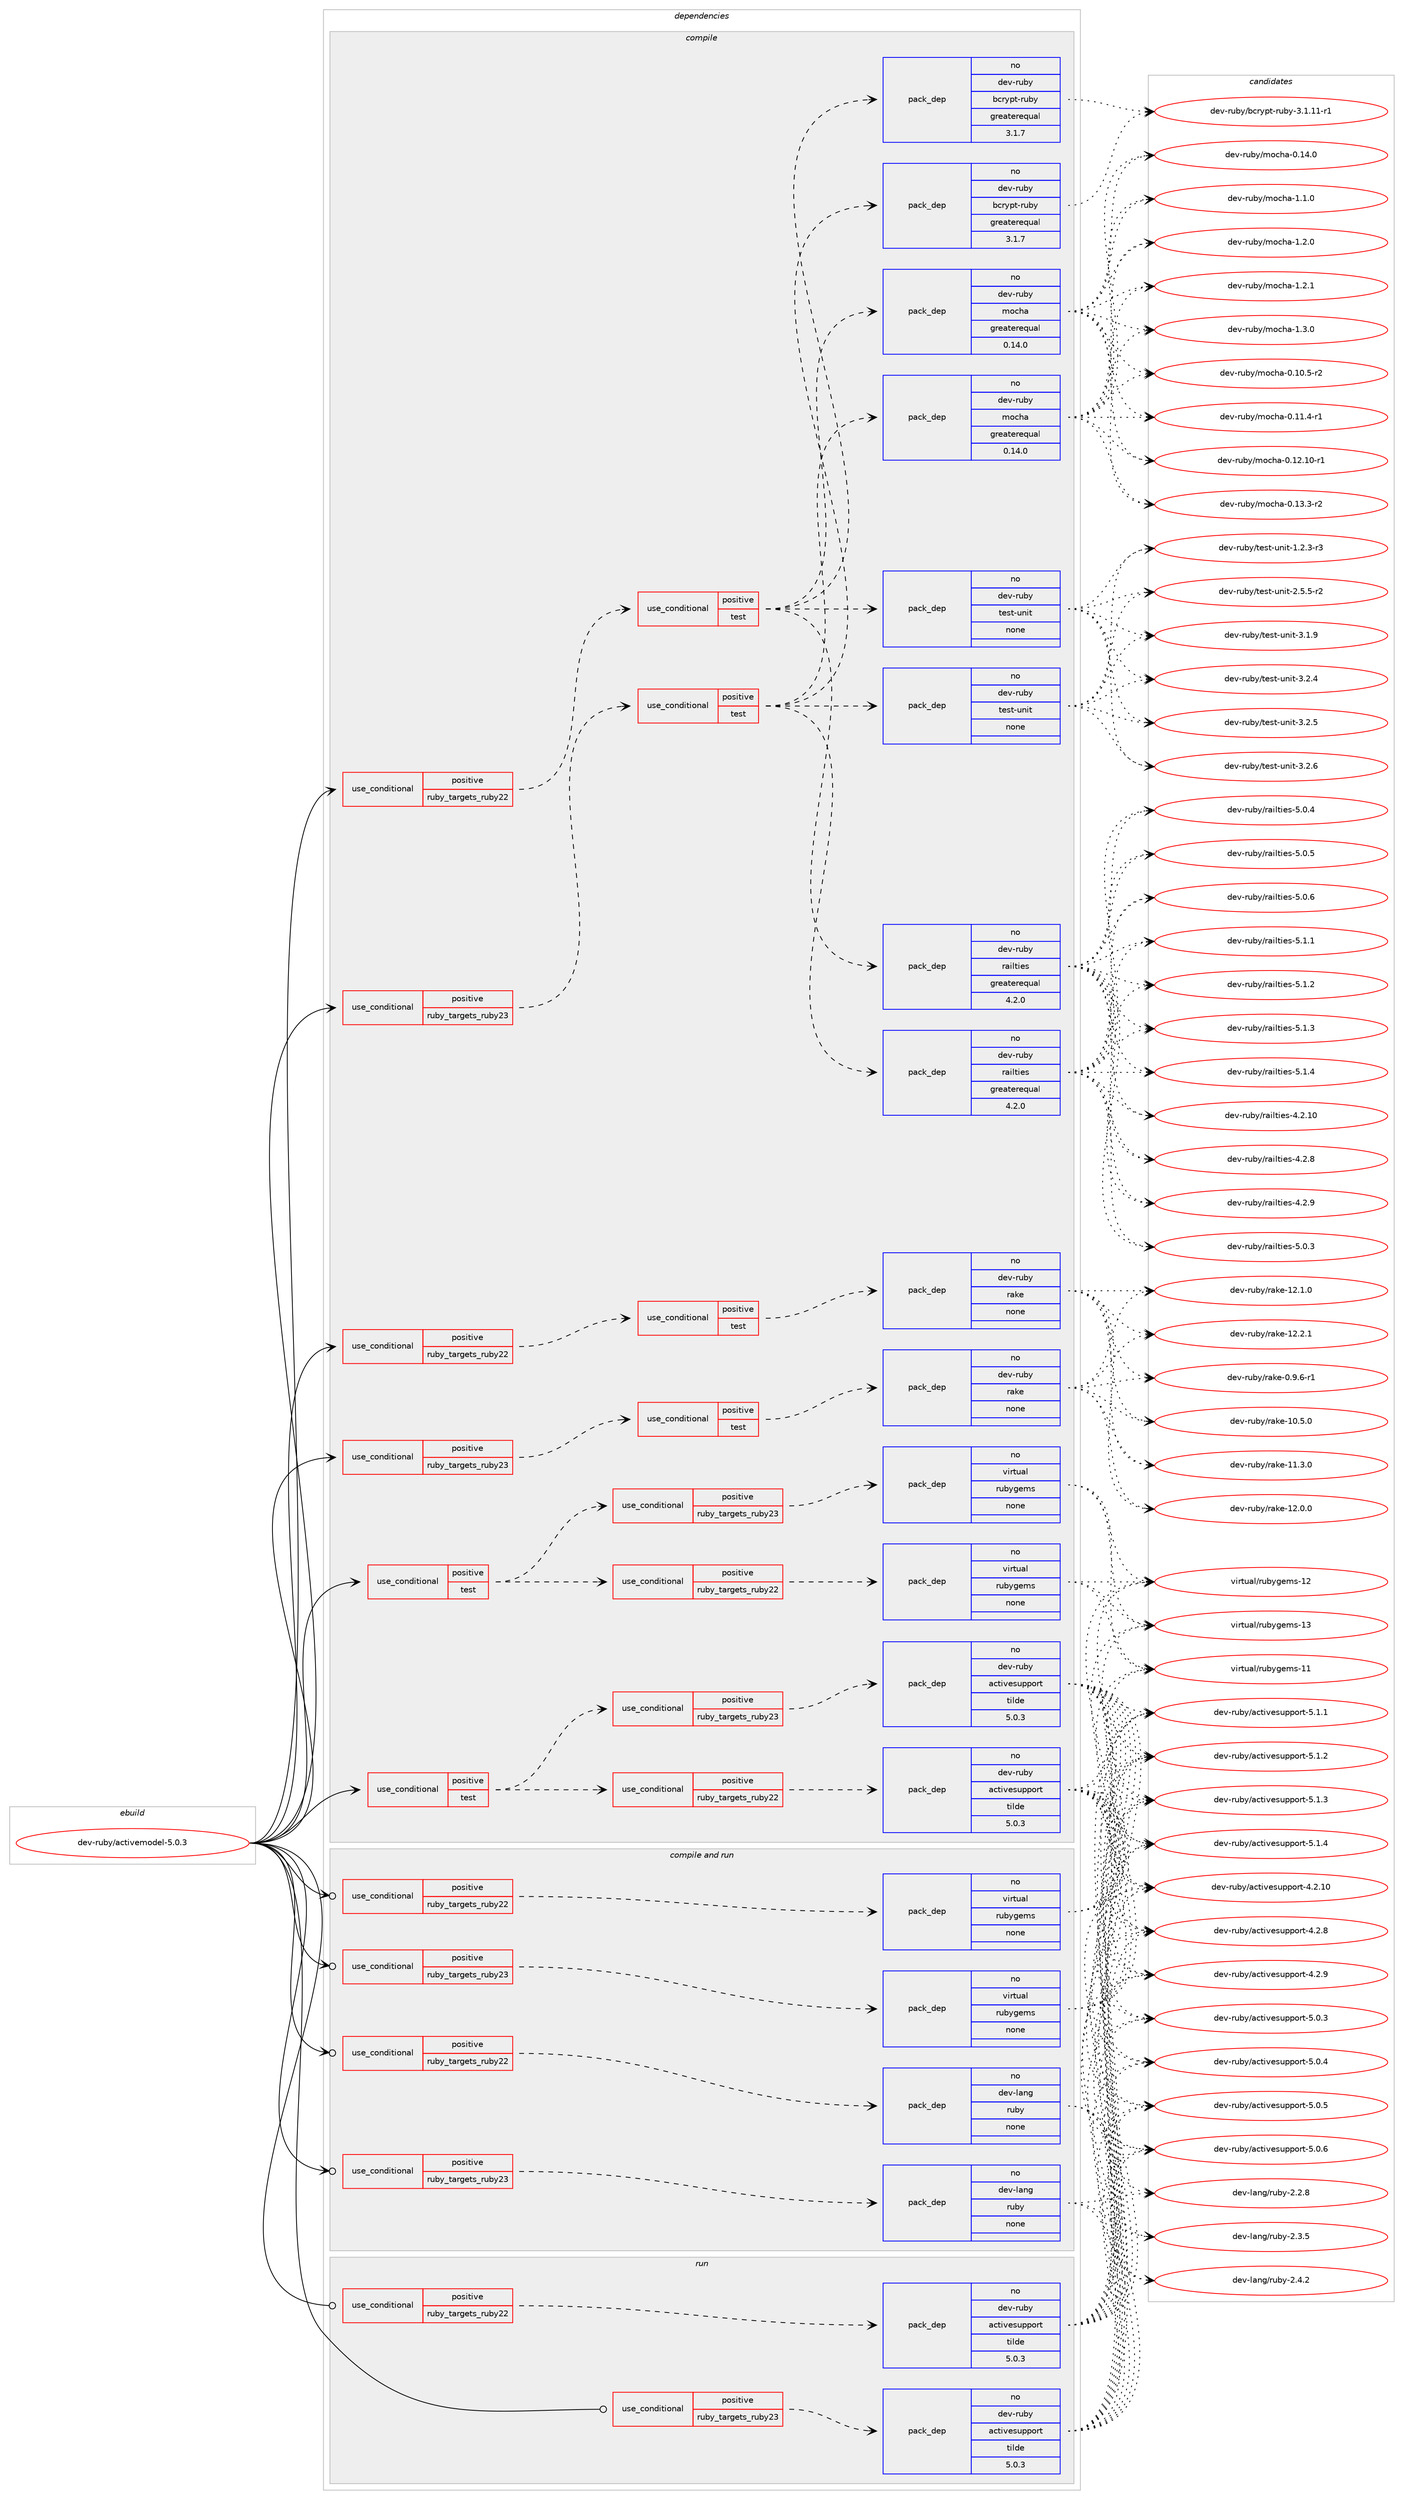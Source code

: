 digraph prolog {

# *************
# Graph options
# *************

newrank=true;
concentrate=true;
compound=true;
graph [rankdir=LR,fontname=Helvetica,fontsize=10,ranksep=1.5];#, ranksep=2.5, nodesep=0.2];
edge  [arrowhead=vee];
node  [fontname=Helvetica,fontsize=10];

# **********
# The ebuild
# **********

subgraph cluster_leftcol {
color=gray;
rank=same;
label=<<i>ebuild</i>>;
id [label="dev-ruby/activemodel-5.0.3", color=red, width=4, href="../dev-ruby/activemodel-5.0.3.svg"];
}

# ****************
# The dependencies
# ****************

subgraph cluster_midcol {
color=gray;
label=<<i>dependencies</i>>;
subgraph cluster_compile {
fillcolor="#eeeeee";
style=filled;
label=<<i>compile</i>>;
subgraph cond49800 {
dependency224021 [label=<<TABLE BORDER="0" CELLBORDER="1" CELLSPACING="0" CELLPADDING="4"><TR><TD ROWSPAN="3" CELLPADDING="10">use_conditional</TD></TR><TR><TD>positive</TD></TR><TR><TD>ruby_targets_ruby22</TD></TR></TABLE>>, shape=none, color=red];
subgraph cond49801 {
dependency224022 [label=<<TABLE BORDER="0" CELLBORDER="1" CELLSPACING="0" CELLPADDING="4"><TR><TD ROWSPAN="3" CELLPADDING="10">use_conditional</TD></TR><TR><TD>positive</TD></TR><TR><TD>test</TD></TR></TABLE>>, shape=none, color=red];
subgraph pack170223 {
dependency224023 [label=<<TABLE BORDER="0" CELLBORDER="1" CELLSPACING="0" CELLPADDING="4" WIDTH="220"><TR><TD ROWSPAN="6" CELLPADDING="30">pack_dep</TD></TR><TR><TD WIDTH="110">no</TD></TR><TR><TD>dev-ruby</TD></TR><TR><TD>railties</TD></TR><TR><TD>greaterequal</TD></TR><TR><TD>4.2.0</TD></TR></TABLE>>, shape=none, color=blue];
}
dependency224022:e -> dependency224023:w [weight=20,style="dashed",arrowhead="vee"];
subgraph pack170224 {
dependency224024 [label=<<TABLE BORDER="0" CELLBORDER="1" CELLSPACING="0" CELLPADDING="4" WIDTH="220"><TR><TD ROWSPAN="6" CELLPADDING="30">pack_dep</TD></TR><TR><TD WIDTH="110">no</TD></TR><TR><TD>dev-ruby</TD></TR><TR><TD>test-unit</TD></TR><TR><TD>none</TD></TR><TR><TD></TD></TR></TABLE>>, shape=none, color=blue];
}
dependency224022:e -> dependency224024:w [weight=20,style="dashed",arrowhead="vee"];
subgraph pack170225 {
dependency224025 [label=<<TABLE BORDER="0" CELLBORDER="1" CELLSPACING="0" CELLPADDING="4" WIDTH="220"><TR><TD ROWSPAN="6" CELLPADDING="30">pack_dep</TD></TR><TR><TD WIDTH="110">no</TD></TR><TR><TD>dev-ruby</TD></TR><TR><TD>mocha</TD></TR><TR><TD>greaterequal</TD></TR><TR><TD>0.14.0</TD></TR></TABLE>>, shape=none, color=blue];
}
dependency224022:e -> dependency224025:w [weight=20,style="dashed",arrowhead="vee"];
subgraph pack170226 {
dependency224026 [label=<<TABLE BORDER="0" CELLBORDER="1" CELLSPACING="0" CELLPADDING="4" WIDTH="220"><TR><TD ROWSPAN="6" CELLPADDING="30">pack_dep</TD></TR><TR><TD WIDTH="110">no</TD></TR><TR><TD>dev-ruby</TD></TR><TR><TD>bcrypt-ruby</TD></TR><TR><TD>greaterequal</TD></TR><TR><TD>3.1.7</TD></TR></TABLE>>, shape=none, color=blue];
}
dependency224022:e -> dependency224026:w [weight=20,style="dashed",arrowhead="vee"];
}
dependency224021:e -> dependency224022:w [weight=20,style="dashed",arrowhead="vee"];
}
id:e -> dependency224021:w [weight=20,style="solid",arrowhead="vee"];
subgraph cond49802 {
dependency224027 [label=<<TABLE BORDER="0" CELLBORDER="1" CELLSPACING="0" CELLPADDING="4"><TR><TD ROWSPAN="3" CELLPADDING="10">use_conditional</TD></TR><TR><TD>positive</TD></TR><TR><TD>ruby_targets_ruby22</TD></TR></TABLE>>, shape=none, color=red];
subgraph cond49803 {
dependency224028 [label=<<TABLE BORDER="0" CELLBORDER="1" CELLSPACING="0" CELLPADDING="4"><TR><TD ROWSPAN="3" CELLPADDING="10">use_conditional</TD></TR><TR><TD>positive</TD></TR><TR><TD>test</TD></TR></TABLE>>, shape=none, color=red];
subgraph pack170227 {
dependency224029 [label=<<TABLE BORDER="0" CELLBORDER="1" CELLSPACING="0" CELLPADDING="4" WIDTH="220"><TR><TD ROWSPAN="6" CELLPADDING="30">pack_dep</TD></TR><TR><TD WIDTH="110">no</TD></TR><TR><TD>dev-ruby</TD></TR><TR><TD>rake</TD></TR><TR><TD>none</TD></TR><TR><TD></TD></TR></TABLE>>, shape=none, color=blue];
}
dependency224028:e -> dependency224029:w [weight=20,style="dashed",arrowhead="vee"];
}
dependency224027:e -> dependency224028:w [weight=20,style="dashed",arrowhead="vee"];
}
id:e -> dependency224027:w [weight=20,style="solid",arrowhead="vee"];
subgraph cond49804 {
dependency224030 [label=<<TABLE BORDER="0" CELLBORDER="1" CELLSPACING="0" CELLPADDING="4"><TR><TD ROWSPAN="3" CELLPADDING="10">use_conditional</TD></TR><TR><TD>positive</TD></TR><TR><TD>ruby_targets_ruby23</TD></TR></TABLE>>, shape=none, color=red];
subgraph cond49805 {
dependency224031 [label=<<TABLE BORDER="0" CELLBORDER="1" CELLSPACING="0" CELLPADDING="4"><TR><TD ROWSPAN="3" CELLPADDING="10">use_conditional</TD></TR><TR><TD>positive</TD></TR><TR><TD>test</TD></TR></TABLE>>, shape=none, color=red];
subgraph pack170228 {
dependency224032 [label=<<TABLE BORDER="0" CELLBORDER="1" CELLSPACING="0" CELLPADDING="4" WIDTH="220"><TR><TD ROWSPAN="6" CELLPADDING="30">pack_dep</TD></TR><TR><TD WIDTH="110">no</TD></TR><TR><TD>dev-ruby</TD></TR><TR><TD>railties</TD></TR><TR><TD>greaterequal</TD></TR><TR><TD>4.2.0</TD></TR></TABLE>>, shape=none, color=blue];
}
dependency224031:e -> dependency224032:w [weight=20,style="dashed",arrowhead="vee"];
subgraph pack170229 {
dependency224033 [label=<<TABLE BORDER="0" CELLBORDER="1" CELLSPACING="0" CELLPADDING="4" WIDTH="220"><TR><TD ROWSPAN="6" CELLPADDING="30">pack_dep</TD></TR><TR><TD WIDTH="110">no</TD></TR><TR><TD>dev-ruby</TD></TR><TR><TD>test-unit</TD></TR><TR><TD>none</TD></TR><TR><TD></TD></TR></TABLE>>, shape=none, color=blue];
}
dependency224031:e -> dependency224033:w [weight=20,style="dashed",arrowhead="vee"];
subgraph pack170230 {
dependency224034 [label=<<TABLE BORDER="0" CELLBORDER="1" CELLSPACING="0" CELLPADDING="4" WIDTH="220"><TR><TD ROWSPAN="6" CELLPADDING="30">pack_dep</TD></TR><TR><TD WIDTH="110">no</TD></TR><TR><TD>dev-ruby</TD></TR><TR><TD>mocha</TD></TR><TR><TD>greaterequal</TD></TR><TR><TD>0.14.0</TD></TR></TABLE>>, shape=none, color=blue];
}
dependency224031:e -> dependency224034:w [weight=20,style="dashed",arrowhead="vee"];
subgraph pack170231 {
dependency224035 [label=<<TABLE BORDER="0" CELLBORDER="1" CELLSPACING="0" CELLPADDING="4" WIDTH="220"><TR><TD ROWSPAN="6" CELLPADDING="30">pack_dep</TD></TR><TR><TD WIDTH="110">no</TD></TR><TR><TD>dev-ruby</TD></TR><TR><TD>bcrypt-ruby</TD></TR><TR><TD>greaterequal</TD></TR><TR><TD>3.1.7</TD></TR></TABLE>>, shape=none, color=blue];
}
dependency224031:e -> dependency224035:w [weight=20,style="dashed",arrowhead="vee"];
}
dependency224030:e -> dependency224031:w [weight=20,style="dashed",arrowhead="vee"];
}
id:e -> dependency224030:w [weight=20,style="solid",arrowhead="vee"];
subgraph cond49806 {
dependency224036 [label=<<TABLE BORDER="0" CELLBORDER="1" CELLSPACING="0" CELLPADDING="4"><TR><TD ROWSPAN="3" CELLPADDING="10">use_conditional</TD></TR><TR><TD>positive</TD></TR><TR><TD>ruby_targets_ruby23</TD></TR></TABLE>>, shape=none, color=red];
subgraph cond49807 {
dependency224037 [label=<<TABLE BORDER="0" CELLBORDER="1" CELLSPACING="0" CELLPADDING="4"><TR><TD ROWSPAN="3" CELLPADDING="10">use_conditional</TD></TR><TR><TD>positive</TD></TR><TR><TD>test</TD></TR></TABLE>>, shape=none, color=red];
subgraph pack170232 {
dependency224038 [label=<<TABLE BORDER="0" CELLBORDER="1" CELLSPACING="0" CELLPADDING="4" WIDTH="220"><TR><TD ROWSPAN="6" CELLPADDING="30">pack_dep</TD></TR><TR><TD WIDTH="110">no</TD></TR><TR><TD>dev-ruby</TD></TR><TR><TD>rake</TD></TR><TR><TD>none</TD></TR><TR><TD></TD></TR></TABLE>>, shape=none, color=blue];
}
dependency224037:e -> dependency224038:w [weight=20,style="dashed",arrowhead="vee"];
}
dependency224036:e -> dependency224037:w [weight=20,style="dashed",arrowhead="vee"];
}
id:e -> dependency224036:w [weight=20,style="solid",arrowhead="vee"];
subgraph cond49808 {
dependency224039 [label=<<TABLE BORDER="0" CELLBORDER="1" CELLSPACING="0" CELLPADDING="4"><TR><TD ROWSPAN="3" CELLPADDING="10">use_conditional</TD></TR><TR><TD>positive</TD></TR><TR><TD>test</TD></TR></TABLE>>, shape=none, color=red];
subgraph cond49809 {
dependency224040 [label=<<TABLE BORDER="0" CELLBORDER="1" CELLSPACING="0" CELLPADDING="4"><TR><TD ROWSPAN="3" CELLPADDING="10">use_conditional</TD></TR><TR><TD>positive</TD></TR><TR><TD>ruby_targets_ruby22</TD></TR></TABLE>>, shape=none, color=red];
subgraph pack170233 {
dependency224041 [label=<<TABLE BORDER="0" CELLBORDER="1" CELLSPACING="0" CELLPADDING="4" WIDTH="220"><TR><TD ROWSPAN="6" CELLPADDING="30">pack_dep</TD></TR><TR><TD WIDTH="110">no</TD></TR><TR><TD>dev-ruby</TD></TR><TR><TD>activesupport</TD></TR><TR><TD>tilde</TD></TR><TR><TD>5.0.3</TD></TR></TABLE>>, shape=none, color=blue];
}
dependency224040:e -> dependency224041:w [weight=20,style="dashed",arrowhead="vee"];
}
dependency224039:e -> dependency224040:w [weight=20,style="dashed",arrowhead="vee"];
subgraph cond49810 {
dependency224042 [label=<<TABLE BORDER="0" CELLBORDER="1" CELLSPACING="0" CELLPADDING="4"><TR><TD ROWSPAN="3" CELLPADDING="10">use_conditional</TD></TR><TR><TD>positive</TD></TR><TR><TD>ruby_targets_ruby23</TD></TR></TABLE>>, shape=none, color=red];
subgraph pack170234 {
dependency224043 [label=<<TABLE BORDER="0" CELLBORDER="1" CELLSPACING="0" CELLPADDING="4" WIDTH="220"><TR><TD ROWSPAN="6" CELLPADDING="30">pack_dep</TD></TR><TR><TD WIDTH="110">no</TD></TR><TR><TD>dev-ruby</TD></TR><TR><TD>activesupport</TD></TR><TR><TD>tilde</TD></TR><TR><TD>5.0.3</TD></TR></TABLE>>, shape=none, color=blue];
}
dependency224042:e -> dependency224043:w [weight=20,style="dashed",arrowhead="vee"];
}
dependency224039:e -> dependency224042:w [weight=20,style="dashed",arrowhead="vee"];
}
id:e -> dependency224039:w [weight=20,style="solid",arrowhead="vee"];
subgraph cond49811 {
dependency224044 [label=<<TABLE BORDER="0" CELLBORDER="1" CELLSPACING="0" CELLPADDING="4"><TR><TD ROWSPAN="3" CELLPADDING="10">use_conditional</TD></TR><TR><TD>positive</TD></TR><TR><TD>test</TD></TR></TABLE>>, shape=none, color=red];
subgraph cond49812 {
dependency224045 [label=<<TABLE BORDER="0" CELLBORDER="1" CELLSPACING="0" CELLPADDING="4"><TR><TD ROWSPAN="3" CELLPADDING="10">use_conditional</TD></TR><TR><TD>positive</TD></TR><TR><TD>ruby_targets_ruby22</TD></TR></TABLE>>, shape=none, color=red];
subgraph pack170235 {
dependency224046 [label=<<TABLE BORDER="0" CELLBORDER="1" CELLSPACING="0" CELLPADDING="4" WIDTH="220"><TR><TD ROWSPAN="6" CELLPADDING="30">pack_dep</TD></TR><TR><TD WIDTH="110">no</TD></TR><TR><TD>virtual</TD></TR><TR><TD>rubygems</TD></TR><TR><TD>none</TD></TR><TR><TD></TD></TR></TABLE>>, shape=none, color=blue];
}
dependency224045:e -> dependency224046:w [weight=20,style="dashed",arrowhead="vee"];
}
dependency224044:e -> dependency224045:w [weight=20,style="dashed",arrowhead="vee"];
subgraph cond49813 {
dependency224047 [label=<<TABLE BORDER="0" CELLBORDER="1" CELLSPACING="0" CELLPADDING="4"><TR><TD ROWSPAN="3" CELLPADDING="10">use_conditional</TD></TR><TR><TD>positive</TD></TR><TR><TD>ruby_targets_ruby23</TD></TR></TABLE>>, shape=none, color=red];
subgraph pack170236 {
dependency224048 [label=<<TABLE BORDER="0" CELLBORDER="1" CELLSPACING="0" CELLPADDING="4" WIDTH="220"><TR><TD ROWSPAN="6" CELLPADDING="30">pack_dep</TD></TR><TR><TD WIDTH="110">no</TD></TR><TR><TD>virtual</TD></TR><TR><TD>rubygems</TD></TR><TR><TD>none</TD></TR><TR><TD></TD></TR></TABLE>>, shape=none, color=blue];
}
dependency224047:e -> dependency224048:w [weight=20,style="dashed",arrowhead="vee"];
}
dependency224044:e -> dependency224047:w [weight=20,style="dashed",arrowhead="vee"];
}
id:e -> dependency224044:w [weight=20,style="solid",arrowhead="vee"];
}
subgraph cluster_compileandrun {
fillcolor="#eeeeee";
style=filled;
label=<<i>compile and run</i>>;
subgraph cond49814 {
dependency224049 [label=<<TABLE BORDER="0" CELLBORDER="1" CELLSPACING="0" CELLPADDING="4"><TR><TD ROWSPAN="3" CELLPADDING="10">use_conditional</TD></TR><TR><TD>positive</TD></TR><TR><TD>ruby_targets_ruby22</TD></TR></TABLE>>, shape=none, color=red];
subgraph pack170237 {
dependency224050 [label=<<TABLE BORDER="0" CELLBORDER="1" CELLSPACING="0" CELLPADDING="4" WIDTH="220"><TR><TD ROWSPAN="6" CELLPADDING="30">pack_dep</TD></TR><TR><TD WIDTH="110">no</TD></TR><TR><TD>dev-lang</TD></TR><TR><TD>ruby</TD></TR><TR><TD>none</TD></TR><TR><TD></TD></TR></TABLE>>, shape=none, color=blue];
}
dependency224049:e -> dependency224050:w [weight=20,style="dashed",arrowhead="vee"];
}
id:e -> dependency224049:w [weight=20,style="solid",arrowhead="odotvee"];
subgraph cond49815 {
dependency224051 [label=<<TABLE BORDER="0" CELLBORDER="1" CELLSPACING="0" CELLPADDING="4"><TR><TD ROWSPAN="3" CELLPADDING="10">use_conditional</TD></TR><TR><TD>positive</TD></TR><TR><TD>ruby_targets_ruby22</TD></TR></TABLE>>, shape=none, color=red];
subgraph pack170238 {
dependency224052 [label=<<TABLE BORDER="0" CELLBORDER="1" CELLSPACING="0" CELLPADDING="4" WIDTH="220"><TR><TD ROWSPAN="6" CELLPADDING="30">pack_dep</TD></TR><TR><TD WIDTH="110">no</TD></TR><TR><TD>virtual</TD></TR><TR><TD>rubygems</TD></TR><TR><TD>none</TD></TR><TR><TD></TD></TR></TABLE>>, shape=none, color=blue];
}
dependency224051:e -> dependency224052:w [weight=20,style="dashed",arrowhead="vee"];
}
id:e -> dependency224051:w [weight=20,style="solid",arrowhead="odotvee"];
subgraph cond49816 {
dependency224053 [label=<<TABLE BORDER="0" CELLBORDER="1" CELLSPACING="0" CELLPADDING="4"><TR><TD ROWSPAN="3" CELLPADDING="10">use_conditional</TD></TR><TR><TD>positive</TD></TR><TR><TD>ruby_targets_ruby23</TD></TR></TABLE>>, shape=none, color=red];
subgraph pack170239 {
dependency224054 [label=<<TABLE BORDER="0" CELLBORDER="1" CELLSPACING="0" CELLPADDING="4" WIDTH="220"><TR><TD ROWSPAN="6" CELLPADDING="30">pack_dep</TD></TR><TR><TD WIDTH="110">no</TD></TR><TR><TD>dev-lang</TD></TR><TR><TD>ruby</TD></TR><TR><TD>none</TD></TR><TR><TD></TD></TR></TABLE>>, shape=none, color=blue];
}
dependency224053:e -> dependency224054:w [weight=20,style="dashed",arrowhead="vee"];
}
id:e -> dependency224053:w [weight=20,style="solid",arrowhead="odotvee"];
subgraph cond49817 {
dependency224055 [label=<<TABLE BORDER="0" CELLBORDER="1" CELLSPACING="0" CELLPADDING="4"><TR><TD ROWSPAN="3" CELLPADDING="10">use_conditional</TD></TR><TR><TD>positive</TD></TR><TR><TD>ruby_targets_ruby23</TD></TR></TABLE>>, shape=none, color=red];
subgraph pack170240 {
dependency224056 [label=<<TABLE BORDER="0" CELLBORDER="1" CELLSPACING="0" CELLPADDING="4" WIDTH="220"><TR><TD ROWSPAN="6" CELLPADDING="30">pack_dep</TD></TR><TR><TD WIDTH="110">no</TD></TR><TR><TD>virtual</TD></TR><TR><TD>rubygems</TD></TR><TR><TD>none</TD></TR><TR><TD></TD></TR></TABLE>>, shape=none, color=blue];
}
dependency224055:e -> dependency224056:w [weight=20,style="dashed",arrowhead="vee"];
}
id:e -> dependency224055:w [weight=20,style="solid",arrowhead="odotvee"];
}
subgraph cluster_run {
fillcolor="#eeeeee";
style=filled;
label=<<i>run</i>>;
subgraph cond49818 {
dependency224057 [label=<<TABLE BORDER="0" CELLBORDER="1" CELLSPACING="0" CELLPADDING="4"><TR><TD ROWSPAN="3" CELLPADDING="10">use_conditional</TD></TR><TR><TD>positive</TD></TR><TR><TD>ruby_targets_ruby22</TD></TR></TABLE>>, shape=none, color=red];
subgraph pack170241 {
dependency224058 [label=<<TABLE BORDER="0" CELLBORDER="1" CELLSPACING="0" CELLPADDING="4" WIDTH="220"><TR><TD ROWSPAN="6" CELLPADDING="30">pack_dep</TD></TR><TR><TD WIDTH="110">no</TD></TR><TR><TD>dev-ruby</TD></TR><TR><TD>activesupport</TD></TR><TR><TD>tilde</TD></TR><TR><TD>5.0.3</TD></TR></TABLE>>, shape=none, color=blue];
}
dependency224057:e -> dependency224058:w [weight=20,style="dashed",arrowhead="vee"];
}
id:e -> dependency224057:w [weight=20,style="solid",arrowhead="odot"];
subgraph cond49819 {
dependency224059 [label=<<TABLE BORDER="0" CELLBORDER="1" CELLSPACING="0" CELLPADDING="4"><TR><TD ROWSPAN="3" CELLPADDING="10">use_conditional</TD></TR><TR><TD>positive</TD></TR><TR><TD>ruby_targets_ruby23</TD></TR></TABLE>>, shape=none, color=red];
subgraph pack170242 {
dependency224060 [label=<<TABLE BORDER="0" CELLBORDER="1" CELLSPACING="0" CELLPADDING="4" WIDTH="220"><TR><TD ROWSPAN="6" CELLPADDING="30">pack_dep</TD></TR><TR><TD WIDTH="110">no</TD></TR><TR><TD>dev-ruby</TD></TR><TR><TD>activesupport</TD></TR><TR><TD>tilde</TD></TR><TR><TD>5.0.3</TD></TR></TABLE>>, shape=none, color=blue];
}
dependency224059:e -> dependency224060:w [weight=20,style="dashed",arrowhead="vee"];
}
id:e -> dependency224059:w [weight=20,style="solid",arrowhead="odot"];
}
}

# **************
# The candidates
# **************

subgraph cluster_choices {
rank=same;
color=gray;
label=<<i>candidates</i>>;

subgraph choice170223 {
color=black;
nodesep=1;
choice1001011184511411798121471149710510811610510111545524650464948 [label="dev-ruby/railties-4.2.10", color=red, width=4,href="../dev-ruby/railties-4.2.10.svg"];
choice10010111845114117981214711497105108116105101115455246504656 [label="dev-ruby/railties-4.2.8", color=red, width=4,href="../dev-ruby/railties-4.2.8.svg"];
choice10010111845114117981214711497105108116105101115455246504657 [label="dev-ruby/railties-4.2.9", color=red, width=4,href="../dev-ruby/railties-4.2.9.svg"];
choice10010111845114117981214711497105108116105101115455346484651 [label="dev-ruby/railties-5.0.3", color=red, width=4,href="../dev-ruby/railties-5.0.3.svg"];
choice10010111845114117981214711497105108116105101115455346484652 [label="dev-ruby/railties-5.0.4", color=red, width=4,href="../dev-ruby/railties-5.0.4.svg"];
choice10010111845114117981214711497105108116105101115455346484653 [label="dev-ruby/railties-5.0.5", color=red, width=4,href="../dev-ruby/railties-5.0.5.svg"];
choice10010111845114117981214711497105108116105101115455346484654 [label="dev-ruby/railties-5.0.6", color=red, width=4,href="../dev-ruby/railties-5.0.6.svg"];
choice10010111845114117981214711497105108116105101115455346494649 [label="dev-ruby/railties-5.1.1", color=red, width=4,href="../dev-ruby/railties-5.1.1.svg"];
choice10010111845114117981214711497105108116105101115455346494650 [label="dev-ruby/railties-5.1.2", color=red, width=4,href="../dev-ruby/railties-5.1.2.svg"];
choice10010111845114117981214711497105108116105101115455346494651 [label="dev-ruby/railties-5.1.3", color=red, width=4,href="../dev-ruby/railties-5.1.3.svg"];
choice10010111845114117981214711497105108116105101115455346494652 [label="dev-ruby/railties-5.1.4", color=red, width=4,href="../dev-ruby/railties-5.1.4.svg"];
dependency224023:e -> choice1001011184511411798121471149710510811610510111545524650464948:w [style=dotted,weight="100"];
dependency224023:e -> choice10010111845114117981214711497105108116105101115455246504656:w [style=dotted,weight="100"];
dependency224023:e -> choice10010111845114117981214711497105108116105101115455246504657:w [style=dotted,weight="100"];
dependency224023:e -> choice10010111845114117981214711497105108116105101115455346484651:w [style=dotted,weight="100"];
dependency224023:e -> choice10010111845114117981214711497105108116105101115455346484652:w [style=dotted,weight="100"];
dependency224023:e -> choice10010111845114117981214711497105108116105101115455346484653:w [style=dotted,weight="100"];
dependency224023:e -> choice10010111845114117981214711497105108116105101115455346484654:w [style=dotted,weight="100"];
dependency224023:e -> choice10010111845114117981214711497105108116105101115455346494649:w [style=dotted,weight="100"];
dependency224023:e -> choice10010111845114117981214711497105108116105101115455346494650:w [style=dotted,weight="100"];
dependency224023:e -> choice10010111845114117981214711497105108116105101115455346494651:w [style=dotted,weight="100"];
dependency224023:e -> choice10010111845114117981214711497105108116105101115455346494652:w [style=dotted,weight="100"];
}
subgraph choice170224 {
color=black;
nodesep=1;
choice100101118451141179812147116101115116451171101051164549465046514511451 [label="dev-ruby/test-unit-1.2.3-r3", color=red, width=4,href="../dev-ruby/test-unit-1.2.3-r3.svg"];
choice100101118451141179812147116101115116451171101051164550465346534511450 [label="dev-ruby/test-unit-2.5.5-r2", color=red, width=4,href="../dev-ruby/test-unit-2.5.5-r2.svg"];
choice10010111845114117981214711610111511645117110105116455146494657 [label="dev-ruby/test-unit-3.1.9", color=red, width=4,href="../dev-ruby/test-unit-3.1.9.svg"];
choice10010111845114117981214711610111511645117110105116455146504652 [label="dev-ruby/test-unit-3.2.4", color=red, width=4,href="../dev-ruby/test-unit-3.2.4.svg"];
choice10010111845114117981214711610111511645117110105116455146504653 [label="dev-ruby/test-unit-3.2.5", color=red, width=4,href="../dev-ruby/test-unit-3.2.5.svg"];
choice10010111845114117981214711610111511645117110105116455146504654 [label="dev-ruby/test-unit-3.2.6", color=red, width=4,href="../dev-ruby/test-unit-3.2.6.svg"];
dependency224024:e -> choice100101118451141179812147116101115116451171101051164549465046514511451:w [style=dotted,weight="100"];
dependency224024:e -> choice100101118451141179812147116101115116451171101051164550465346534511450:w [style=dotted,weight="100"];
dependency224024:e -> choice10010111845114117981214711610111511645117110105116455146494657:w [style=dotted,weight="100"];
dependency224024:e -> choice10010111845114117981214711610111511645117110105116455146504652:w [style=dotted,weight="100"];
dependency224024:e -> choice10010111845114117981214711610111511645117110105116455146504653:w [style=dotted,weight="100"];
dependency224024:e -> choice10010111845114117981214711610111511645117110105116455146504654:w [style=dotted,weight="100"];
}
subgraph choice170225 {
color=black;
nodesep=1;
choice1001011184511411798121471091119910497454846494846534511450 [label="dev-ruby/mocha-0.10.5-r2", color=red, width=4,href="../dev-ruby/mocha-0.10.5-r2.svg"];
choice1001011184511411798121471091119910497454846494946524511449 [label="dev-ruby/mocha-0.11.4-r1", color=red, width=4,href="../dev-ruby/mocha-0.11.4-r1.svg"];
choice100101118451141179812147109111991049745484649504649484511449 [label="dev-ruby/mocha-0.12.10-r1", color=red, width=4,href="../dev-ruby/mocha-0.12.10-r1.svg"];
choice1001011184511411798121471091119910497454846495146514511450 [label="dev-ruby/mocha-0.13.3-r2", color=red, width=4,href="../dev-ruby/mocha-0.13.3-r2.svg"];
choice100101118451141179812147109111991049745484649524648 [label="dev-ruby/mocha-0.14.0", color=red, width=4,href="../dev-ruby/mocha-0.14.0.svg"];
choice1001011184511411798121471091119910497454946494648 [label="dev-ruby/mocha-1.1.0", color=red, width=4,href="../dev-ruby/mocha-1.1.0.svg"];
choice1001011184511411798121471091119910497454946504648 [label="dev-ruby/mocha-1.2.0", color=red, width=4,href="../dev-ruby/mocha-1.2.0.svg"];
choice1001011184511411798121471091119910497454946504649 [label="dev-ruby/mocha-1.2.1", color=red, width=4,href="../dev-ruby/mocha-1.2.1.svg"];
choice1001011184511411798121471091119910497454946514648 [label="dev-ruby/mocha-1.3.0", color=red, width=4,href="../dev-ruby/mocha-1.3.0.svg"];
dependency224025:e -> choice1001011184511411798121471091119910497454846494846534511450:w [style=dotted,weight="100"];
dependency224025:e -> choice1001011184511411798121471091119910497454846494946524511449:w [style=dotted,weight="100"];
dependency224025:e -> choice100101118451141179812147109111991049745484649504649484511449:w [style=dotted,weight="100"];
dependency224025:e -> choice1001011184511411798121471091119910497454846495146514511450:w [style=dotted,weight="100"];
dependency224025:e -> choice100101118451141179812147109111991049745484649524648:w [style=dotted,weight="100"];
dependency224025:e -> choice1001011184511411798121471091119910497454946494648:w [style=dotted,weight="100"];
dependency224025:e -> choice1001011184511411798121471091119910497454946504648:w [style=dotted,weight="100"];
dependency224025:e -> choice1001011184511411798121471091119910497454946504649:w [style=dotted,weight="100"];
dependency224025:e -> choice1001011184511411798121471091119910497454946514648:w [style=dotted,weight="100"];
}
subgraph choice170226 {
color=black;
nodesep=1;
choice10010111845114117981214798991141211121164511411798121455146494649494511449 [label="dev-ruby/bcrypt-ruby-3.1.11-r1", color=red, width=4,href="../dev-ruby/bcrypt-ruby-3.1.11-r1.svg"];
dependency224026:e -> choice10010111845114117981214798991141211121164511411798121455146494649494511449:w [style=dotted,weight="100"];
}
subgraph choice170227 {
color=black;
nodesep=1;
choice100101118451141179812147114971071014548465746544511449 [label="dev-ruby/rake-0.9.6-r1", color=red, width=4,href="../dev-ruby/rake-0.9.6-r1.svg"];
choice1001011184511411798121471149710710145494846534648 [label="dev-ruby/rake-10.5.0", color=red, width=4,href="../dev-ruby/rake-10.5.0.svg"];
choice1001011184511411798121471149710710145494946514648 [label="dev-ruby/rake-11.3.0", color=red, width=4,href="../dev-ruby/rake-11.3.0.svg"];
choice1001011184511411798121471149710710145495046484648 [label="dev-ruby/rake-12.0.0", color=red, width=4,href="../dev-ruby/rake-12.0.0.svg"];
choice1001011184511411798121471149710710145495046494648 [label="dev-ruby/rake-12.1.0", color=red, width=4,href="../dev-ruby/rake-12.1.0.svg"];
choice1001011184511411798121471149710710145495046504649 [label="dev-ruby/rake-12.2.1", color=red, width=4,href="../dev-ruby/rake-12.2.1.svg"];
dependency224029:e -> choice100101118451141179812147114971071014548465746544511449:w [style=dotted,weight="100"];
dependency224029:e -> choice1001011184511411798121471149710710145494846534648:w [style=dotted,weight="100"];
dependency224029:e -> choice1001011184511411798121471149710710145494946514648:w [style=dotted,weight="100"];
dependency224029:e -> choice1001011184511411798121471149710710145495046484648:w [style=dotted,weight="100"];
dependency224029:e -> choice1001011184511411798121471149710710145495046494648:w [style=dotted,weight="100"];
dependency224029:e -> choice1001011184511411798121471149710710145495046504649:w [style=dotted,weight="100"];
}
subgraph choice170228 {
color=black;
nodesep=1;
choice1001011184511411798121471149710510811610510111545524650464948 [label="dev-ruby/railties-4.2.10", color=red, width=4,href="../dev-ruby/railties-4.2.10.svg"];
choice10010111845114117981214711497105108116105101115455246504656 [label="dev-ruby/railties-4.2.8", color=red, width=4,href="../dev-ruby/railties-4.2.8.svg"];
choice10010111845114117981214711497105108116105101115455246504657 [label="dev-ruby/railties-4.2.9", color=red, width=4,href="../dev-ruby/railties-4.2.9.svg"];
choice10010111845114117981214711497105108116105101115455346484651 [label="dev-ruby/railties-5.0.3", color=red, width=4,href="../dev-ruby/railties-5.0.3.svg"];
choice10010111845114117981214711497105108116105101115455346484652 [label="dev-ruby/railties-5.0.4", color=red, width=4,href="../dev-ruby/railties-5.0.4.svg"];
choice10010111845114117981214711497105108116105101115455346484653 [label="dev-ruby/railties-5.0.5", color=red, width=4,href="../dev-ruby/railties-5.0.5.svg"];
choice10010111845114117981214711497105108116105101115455346484654 [label="dev-ruby/railties-5.0.6", color=red, width=4,href="../dev-ruby/railties-5.0.6.svg"];
choice10010111845114117981214711497105108116105101115455346494649 [label="dev-ruby/railties-5.1.1", color=red, width=4,href="../dev-ruby/railties-5.1.1.svg"];
choice10010111845114117981214711497105108116105101115455346494650 [label="dev-ruby/railties-5.1.2", color=red, width=4,href="../dev-ruby/railties-5.1.2.svg"];
choice10010111845114117981214711497105108116105101115455346494651 [label="dev-ruby/railties-5.1.3", color=red, width=4,href="../dev-ruby/railties-5.1.3.svg"];
choice10010111845114117981214711497105108116105101115455346494652 [label="dev-ruby/railties-5.1.4", color=red, width=4,href="../dev-ruby/railties-5.1.4.svg"];
dependency224032:e -> choice1001011184511411798121471149710510811610510111545524650464948:w [style=dotted,weight="100"];
dependency224032:e -> choice10010111845114117981214711497105108116105101115455246504656:w [style=dotted,weight="100"];
dependency224032:e -> choice10010111845114117981214711497105108116105101115455246504657:w [style=dotted,weight="100"];
dependency224032:e -> choice10010111845114117981214711497105108116105101115455346484651:w [style=dotted,weight="100"];
dependency224032:e -> choice10010111845114117981214711497105108116105101115455346484652:w [style=dotted,weight="100"];
dependency224032:e -> choice10010111845114117981214711497105108116105101115455346484653:w [style=dotted,weight="100"];
dependency224032:e -> choice10010111845114117981214711497105108116105101115455346484654:w [style=dotted,weight="100"];
dependency224032:e -> choice10010111845114117981214711497105108116105101115455346494649:w [style=dotted,weight="100"];
dependency224032:e -> choice10010111845114117981214711497105108116105101115455346494650:w [style=dotted,weight="100"];
dependency224032:e -> choice10010111845114117981214711497105108116105101115455346494651:w [style=dotted,weight="100"];
dependency224032:e -> choice10010111845114117981214711497105108116105101115455346494652:w [style=dotted,weight="100"];
}
subgraph choice170229 {
color=black;
nodesep=1;
choice100101118451141179812147116101115116451171101051164549465046514511451 [label="dev-ruby/test-unit-1.2.3-r3", color=red, width=4,href="../dev-ruby/test-unit-1.2.3-r3.svg"];
choice100101118451141179812147116101115116451171101051164550465346534511450 [label="dev-ruby/test-unit-2.5.5-r2", color=red, width=4,href="../dev-ruby/test-unit-2.5.5-r2.svg"];
choice10010111845114117981214711610111511645117110105116455146494657 [label="dev-ruby/test-unit-3.1.9", color=red, width=4,href="../dev-ruby/test-unit-3.1.9.svg"];
choice10010111845114117981214711610111511645117110105116455146504652 [label="dev-ruby/test-unit-3.2.4", color=red, width=4,href="../dev-ruby/test-unit-3.2.4.svg"];
choice10010111845114117981214711610111511645117110105116455146504653 [label="dev-ruby/test-unit-3.2.5", color=red, width=4,href="../dev-ruby/test-unit-3.2.5.svg"];
choice10010111845114117981214711610111511645117110105116455146504654 [label="dev-ruby/test-unit-3.2.6", color=red, width=4,href="../dev-ruby/test-unit-3.2.6.svg"];
dependency224033:e -> choice100101118451141179812147116101115116451171101051164549465046514511451:w [style=dotted,weight="100"];
dependency224033:e -> choice100101118451141179812147116101115116451171101051164550465346534511450:w [style=dotted,weight="100"];
dependency224033:e -> choice10010111845114117981214711610111511645117110105116455146494657:w [style=dotted,weight="100"];
dependency224033:e -> choice10010111845114117981214711610111511645117110105116455146504652:w [style=dotted,weight="100"];
dependency224033:e -> choice10010111845114117981214711610111511645117110105116455146504653:w [style=dotted,weight="100"];
dependency224033:e -> choice10010111845114117981214711610111511645117110105116455146504654:w [style=dotted,weight="100"];
}
subgraph choice170230 {
color=black;
nodesep=1;
choice1001011184511411798121471091119910497454846494846534511450 [label="dev-ruby/mocha-0.10.5-r2", color=red, width=4,href="../dev-ruby/mocha-0.10.5-r2.svg"];
choice1001011184511411798121471091119910497454846494946524511449 [label="dev-ruby/mocha-0.11.4-r1", color=red, width=4,href="../dev-ruby/mocha-0.11.4-r1.svg"];
choice100101118451141179812147109111991049745484649504649484511449 [label="dev-ruby/mocha-0.12.10-r1", color=red, width=4,href="../dev-ruby/mocha-0.12.10-r1.svg"];
choice1001011184511411798121471091119910497454846495146514511450 [label="dev-ruby/mocha-0.13.3-r2", color=red, width=4,href="../dev-ruby/mocha-0.13.3-r2.svg"];
choice100101118451141179812147109111991049745484649524648 [label="dev-ruby/mocha-0.14.0", color=red, width=4,href="../dev-ruby/mocha-0.14.0.svg"];
choice1001011184511411798121471091119910497454946494648 [label="dev-ruby/mocha-1.1.0", color=red, width=4,href="../dev-ruby/mocha-1.1.0.svg"];
choice1001011184511411798121471091119910497454946504648 [label="dev-ruby/mocha-1.2.0", color=red, width=4,href="../dev-ruby/mocha-1.2.0.svg"];
choice1001011184511411798121471091119910497454946504649 [label="dev-ruby/mocha-1.2.1", color=red, width=4,href="../dev-ruby/mocha-1.2.1.svg"];
choice1001011184511411798121471091119910497454946514648 [label="dev-ruby/mocha-1.3.0", color=red, width=4,href="../dev-ruby/mocha-1.3.0.svg"];
dependency224034:e -> choice1001011184511411798121471091119910497454846494846534511450:w [style=dotted,weight="100"];
dependency224034:e -> choice1001011184511411798121471091119910497454846494946524511449:w [style=dotted,weight="100"];
dependency224034:e -> choice100101118451141179812147109111991049745484649504649484511449:w [style=dotted,weight="100"];
dependency224034:e -> choice1001011184511411798121471091119910497454846495146514511450:w [style=dotted,weight="100"];
dependency224034:e -> choice100101118451141179812147109111991049745484649524648:w [style=dotted,weight="100"];
dependency224034:e -> choice1001011184511411798121471091119910497454946494648:w [style=dotted,weight="100"];
dependency224034:e -> choice1001011184511411798121471091119910497454946504648:w [style=dotted,weight="100"];
dependency224034:e -> choice1001011184511411798121471091119910497454946504649:w [style=dotted,weight="100"];
dependency224034:e -> choice1001011184511411798121471091119910497454946514648:w [style=dotted,weight="100"];
}
subgraph choice170231 {
color=black;
nodesep=1;
choice10010111845114117981214798991141211121164511411798121455146494649494511449 [label="dev-ruby/bcrypt-ruby-3.1.11-r1", color=red, width=4,href="../dev-ruby/bcrypt-ruby-3.1.11-r1.svg"];
dependency224035:e -> choice10010111845114117981214798991141211121164511411798121455146494649494511449:w [style=dotted,weight="100"];
}
subgraph choice170232 {
color=black;
nodesep=1;
choice100101118451141179812147114971071014548465746544511449 [label="dev-ruby/rake-0.9.6-r1", color=red, width=4,href="../dev-ruby/rake-0.9.6-r1.svg"];
choice1001011184511411798121471149710710145494846534648 [label="dev-ruby/rake-10.5.0", color=red, width=4,href="../dev-ruby/rake-10.5.0.svg"];
choice1001011184511411798121471149710710145494946514648 [label="dev-ruby/rake-11.3.0", color=red, width=4,href="../dev-ruby/rake-11.3.0.svg"];
choice1001011184511411798121471149710710145495046484648 [label="dev-ruby/rake-12.0.0", color=red, width=4,href="../dev-ruby/rake-12.0.0.svg"];
choice1001011184511411798121471149710710145495046494648 [label="dev-ruby/rake-12.1.0", color=red, width=4,href="../dev-ruby/rake-12.1.0.svg"];
choice1001011184511411798121471149710710145495046504649 [label="dev-ruby/rake-12.2.1", color=red, width=4,href="../dev-ruby/rake-12.2.1.svg"];
dependency224038:e -> choice100101118451141179812147114971071014548465746544511449:w [style=dotted,weight="100"];
dependency224038:e -> choice1001011184511411798121471149710710145494846534648:w [style=dotted,weight="100"];
dependency224038:e -> choice1001011184511411798121471149710710145494946514648:w [style=dotted,weight="100"];
dependency224038:e -> choice1001011184511411798121471149710710145495046484648:w [style=dotted,weight="100"];
dependency224038:e -> choice1001011184511411798121471149710710145495046494648:w [style=dotted,weight="100"];
dependency224038:e -> choice1001011184511411798121471149710710145495046504649:w [style=dotted,weight="100"];
}
subgraph choice170233 {
color=black;
nodesep=1;
choice100101118451141179812147979911610511810111511711211211111411645524650464948 [label="dev-ruby/activesupport-4.2.10", color=red, width=4,href="../dev-ruby/activesupport-4.2.10.svg"];
choice1001011184511411798121479799116105118101115117112112111114116455246504656 [label="dev-ruby/activesupport-4.2.8", color=red, width=4,href="../dev-ruby/activesupport-4.2.8.svg"];
choice1001011184511411798121479799116105118101115117112112111114116455246504657 [label="dev-ruby/activesupport-4.2.9", color=red, width=4,href="../dev-ruby/activesupport-4.2.9.svg"];
choice1001011184511411798121479799116105118101115117112112111114116455346484651 [label="dev-ruby/activesupport-5.0.3", color=red, width=4,href="../dev-ruby/activesupport-5.0.3.svg"];
choice1001011184511411798121479799116105118101115117112112111114116455346484652 [label="dev-ruby/activesupport-5.0.4", color=red, width=4,href="../dev-ruby/activesupport-5.0.4.svg"];
choice1001011184511411798121479799116105118101115117112112111114116455346484653 [label="dev-ruby/activesupport-5.0.5", color=red, width=4,href="../dev-ruby/activesupport-5.0.5.svg"];
choice1001011184511411798121479799116105118101115117112112111114116455346484654 [label="dev-ruby/activesupport-5.0.6", color=red, width=4,href="../dev-ruby/activesupport-5.0.6.svg"];
choice1001011184511411798121479799116105118101115117112112111114116455346494649 [label="dev-ruby/activesupport-5.1.1", color=red, width=4,href="../dev-ruby/activesupport-5.1.1.svg"];
choice1001011184511411798121479799116105118101115117112112111114116455346494650 [label="dev-ruby/activesupport-5.1.2", color=red, width=4,href="../dev-ruby/activesupport-5.1.2.svg"];
choice1001011184511411798121479799116105118101115117112112111114116455346494651 [label="dev-ruby/activesupport-5.1.3", color=red, width=4,href="../dev-ruby/activesupport-5.1.3.svg"];
choice1001011184511411798121479799116105118101115117112112111114116455346494652 [label="dev-ruby/activesupport-5.1.4", color=red, width=4,href="../dev-ruby/activesupport-5.1.4.svg"];
dependency224041:e -> choice100101118451141179812147979911610511810111511711211211111411645524650464948:w [style=dotted,weight="100"];
dependency224041:e -> choice1001011184511411798121479799116105118101115117112112111114116455246504656:w [style=dotted,weight="100"];
dependency224041:e -> choice1001011184511411798121479799116105118101115117112112111114116455246504657:w [style=dotted,weight="100"];
dependency224041:e -> choice1001011184511411798121479799116105118101115117112112111114116455346484651:w [style=dotted,weight="100"];
dependency224041:e -> choice1001011184511411798121479799116105118101115117112112111114116455346484652:w [style=dotted,weight="100"];
dependency224041:e -> choice1001011184511411798121479799116105118101115117112112111114116455346484653:w [style=dotted,weight="100"];
dependency224041:e -> choice1001011184511411798121479799116105118101115117112112111114116455346484654:w [style=dotted,weight="100"];
dependency224041:e -> choice1001011184511411798121479799116105118101115117112112111114116455346494649:w [style=dotted,weight="100"];
dependency224041:e -> choice1001011184511411798121479799116105118101115117112112111114116455346494650:w [style=dotted,weight="100"];
dependency224041:e -> choice1001011184511411798121479799116105118101115117112112111114116455346494651:w [style=dotted,weight="100"];
dependency224041:e -> choice1001011184511411798121479799116105118101115117112112111114116455346494652:w [style=dotted,weight="100"];
}
subgraph choice170234 {
color=black;
nodesep=1;
choice100101118451141179812147979911610511810111511711211211111411645524650464948 [label="dev-ruby/activesupport-4.2.10", color=red, width=4,href="../dev-ruby/activesupport-4.2.10.svg"];
choice1001011184511411798121479799116105118101115117112112111114116455246504656 [label="dev-ruby/activesupport-4.2.8", color=red, width=4,href="../dev-ruby/activesupport-4.2.8.svg"];
choice1001011184511411798121479799116105118101115117112112111114116455246504657 [label="dev-ruby/activesupport-4.2.9", color=red, width=4,href="../dev-ruby/activesupport-4.2.9.svg"];
choice1001011184511411798121479799116105118101115117112112111114116455346484651 [label="dev-ruby/activesupport-5.0.3", color=red, width=4,href="../dev-ruby/activesupport-5.0.3.svg"];
choice1001011184511411798121479799116105118101115117112112111114116455346484652 [label="dev-ruby/activesupport-5.0.4", color=red, width=4,href="../dev-ruby/activesupport-5.0.4.svg"];
choice1001011184511411798121479799116105118101115117112112111114116455346484653 [label="dev-ruby/activesupport-5.0.5", color=red, width=4,href="../dev-ruby/activesupport-5.0.5.svg"];
choice1001011184511411798121479799116105118101115117112112111114116455346484654 [label="dev-ruby/activesupport-5.0.6", color=red, width=4,href="../dev-ruby/activesupport-5.0.6.svg"];
choice1001011184511411798121479799116105118101115117112112111114116455346494649 [label="dev-ruby/activesupport-5.1.1", color=red, width=4,href="../dev-ruby/activesupport-5.1.1.svg"];
choice1001011184511411798121479799116105118101115117112112111114116455346494650 [label="dev-ruby/activesupport-5.1.2", color=red, width=4,href="../dev-ruby/activesupport-5.1.2.svg"];
choice1001011184511411798121479799116105118101115117112112111114116455346494651 [label="dev-ruby/activesupport-5.1.3", color=red, width=4,href="../dev-ruby/activesupport-5.1.3.svg"];
choice1001011184511411798121479799116105118101115117112112111114116455346494652 [label="dev-ruby/activesupport-5.1.4", color=red, width=4,href="../dev-ruby/activesupport-5.1.4.svg"];
dependency224043:e -> choice100101118451141179812147979911610511810111511711211211111411645524650464948:w [style=dotted,weight="100"];
dependency224043:e -> choice1001011184511411798121479799116105118101115117112112111114116455246504656:w [style=dotted,weight="100"];
dependency224043:e -> choice1001011184511411798121479799116105118101115117112112111114116455246504657:w [style=dotted,weight="100"];
dependency224043:e -> choice1001011184511411798121479799116105118101115117112112111114116455346484651:w [style=dotted,weight="100"];
dependency224043:e -> choice1001011184511411798121479799116105118101115117112112111114116455346484652:w [style=dotted,weight="100"];
dependency224043:e -> choice1001011184511411798121479799116105118101115117112112111114116455346484653:w [style=dotted,weight="100"];
dependency224043:e -> choice1001011184511411798121479799116105118101115117112112111114116455346484654:w [style=dotted,weight="100"];
dependency224043:e -> choice1001011184511411798121479799116105118101115117112112111114116455346494649:w [style=dotted,weight="100"];
dependency224043:e -> choice1001011184511411798121479799116105118101115117112112111114116455346494650:w [style=dotted,weight="100"];
dependency224043:e -> choice1001011184511411798121479799116105118101115117112112111114116455346494651:w [style=dotted,weight="100"];
dependency224043:e -> choice1001011184511411798121479799116105118101115117112112111114116455346494652:w [style=dotted,weight="100"];
}
subgraph choice170235 {
color=black;
nodesep=1;
choice118105114116117971084711411798121103101109115454949 [label="virtual/rubygems-11", color=red, width=4,href="../virtual/rubygems-11.svg"];
choice118105114116117971084711411798121103101109115454950 [label="virtual/rubygems-12", color=red, width=4,href="../virtual/rubygems-12.svg"];
choice118105114116117971084711411798121103101109115454951 [label="virtual/rubygems-13", color=red, width=4,href="../virtual/rubygems-13.svg"];
dependency224046:e -> choice118105114116117971084711411798121103101109115454949:w [style=dotted,weight="100"];
dependency224046:e -> choice118105114116117971084711411798121103101109115454950:w [style=dotted,weight="100"];
dependency224046:e -> choice118105114116117971084711411798121103101109115454951:w [style=dotted,weight="100"];
}
subgraph choice170236 {
color=black;
nodesep=1;
choice118105114116117971084711411798121103101109115454949 [label="virtual/rubygems-11", color=red, width=4,href="../virtual/rubygems-11.svg"];
choice118105114116117971084711411798121103101109115454950 [label="virtual/rubygems-12", color=red, width=4,href="../virtual/rubygems-12.svg"];
choice118105114116117971084711411798121103101109115454951 [label="virtual/rubygems-13", color=red, width=4,href="../virtual/rubygems-13.svg"];
dependency224048:e -> choice118105114116117971084711411798121103101109115454949:w [style=dotted,weight="100"];
dependency224048:e -> choice118105114116117971084711411798121103101109115454950:w [style=dotted,weight="100"];
dependency224048:e -> choice118105114116117971084711411798121103101109115454951:w [style=dotted,weight="100"];
}
subgraph choice170237 {
color=black;
nodesep=1;
choice10010111845108971101034711411798121455046504656 [label="dev-lang/ruby-2.2.8", color=red, width=4,href="../dev-lang/ruby-2.2.8.svg"];
choice10010111845108971101034711411798121455046514653 [label="dev-lang/ruby-2.3.5", color=red, width=4,href="../dev-lang/ruby-2.3.5.svg"];
choice10010111845108971101034711411798121455046524650 [label="dev-lang/ruby-2.4.2", color=red, width=4,href="../dev-lang/ruby-2.4.2.svg"];
dependency224050:e -> choice10010111845108971101034711411798121455046504656:w [style=dotted,weight="100"];
dependency224050:e -> choice10010111845108971101034711411798121455046514653:w [style=dotted,weight="100"];
dependency224050:e -> choice10010111845108971101034711411798121455046524650:w [style=dotted,weight="100"];
}
subgraph choice170238 {
color=black;
nodesep=1;
choice118105114116117971084711411798121103101109115454949 [label="virtual/rubygems-11", color=red, width=4,href="../virtual/rubygems-11.svg"];
choice118105114116117971084711411798121103101109115454950 [label="virtual/rubygems-12", color=red, width=4,href="../virtual/rubygems-12.svg"];
choice118105114116117971084711411798121103101109115454951 [label="virtual/rubygems-13", color=red, width=4,href="../virtual/rubygems-13.svg"];
dependency224052:e -> choice118105114116117971084711411798121103101109115454949:w [style=dotted,weight="100"];
dependency224052:e -> choice118105114116117971084711411798121103101109115454950:w [style=dotted,weight="100"];
dependency224052:e -> choice118105114116117971084711411798121103101109115454951:w [style=dotted,weight="100"];
}
subgraph choice170239 {
color=black;
nodesep=1;
choice10010111845108971101034711411798121455046504656 [label="dev-lang/ruby-2.2.8", color=red, width=4,href="../dev-lang/ruby-2.2.8.svg"];
choice10010111845108971101034711411798121455046514653 [label="dev-lang/ruby-2.3.5", color=red, width=4,href="../dev-lang/ruby-2.3.5.svg"];
choice10010111845108971101034711411798121455046524650 [label="dev-lang/ruby-2.4.2", color=red, width=4,href="../dev-lang/ruby-2.4.2.svg"];
dependency224054:e -> choice10010111845108971101034711411798121455046504656:w [style=dotted,weight="100"];
dependency224054:e -> choice10010111845108971101034711411798121455046514653:w [style=dotted,weight="100"];
dependency224054:e -> choice10010111845108971101034711411798121455046524650:w [style=dotted,weight="100"];
}
subgraph choice170240 {
color=black;
nodesep=1;
choice118105114116117971084711411798121103101109115454949 [label="virtual/rubygems-11", color=red, width=4,href="../virtual/rubygems-11.svg"];
choice118105114116117971084711411798121103101109115454950 [label="virtual/rubygems-12", color=red, width=4,href="../virtual/rubygems-12.svg"];
choice118105114116117971084711411798121103101109115454951 [label="virtual/rubygems-13", color=red, width=4,href="../virtual/rubygems-13.svg"];
dependency224056:e -> choice118105114116117971084711411798121103101109115454949:w [style=dotted,weight="100"];
dependency224056:e -> choice118105114116117971084711411798121103101109115454950:w [style=dotted,weight="100"];
dependency224056:e -> choice118105114116117971084711411798121103101109115454951:w [style=dotted,weight="100"];
}
subgraph choice170241 {
color=black;
nodesep=1;
choice100101118451141179812147979911610511810111511711211211111411645524650464948 [label="dev-ruby/activesupport-4.2.10", color=red, width=4,href="../dev-ruby/activesupport-4.2.10.svg"];
choice1001011184511411798121479799116105118101115117112112111114116455246504656 [label="dev-ruby/activesupport-4.2.8", color=red, width=4,href="../dev-ruby/activesupport-4.2.8.svg"];
choice1001011184511411798121479799116105118101115117112112111114116455246504657 [label="dev-ruby/activesupport-4.2.9", color=red, width=4,href="../dev-ruby/activesupport-4.2.9.svg"];
choice1001011184511411798121479799116105118101115117112112111114116455346484651 [label="dev-ruby/activesupport-5.0.3", color=red, width=4,href="../dev-ruby/activesupport-5.0.3.svg"];
choice1001011184511411798121479799116105118101115117112112111114116455346484652 [label="dev-ruby/activesupport-5.0.4", color=red, width=4,href="../dev-ruby/activesupport-5.0.4.svg"];
choice1001011184511411798121479799116105118101115117112112111114116455346484653 [label="dev-ruby/activesupport-5.0.5", color=red, width=4,href="../dev-ruby/activesupport-5.0.5.svg"];
choice1001011184511411798121479799116105118101115117112112111114116455346484654 [label="dev-ruby/activesupport-5.0.6", color=red, width=4,href="../dev-ruby/activesupport-5.0.6.svg"];
choice1001011184511411798121479799116105118101115117112112111114116455346494649 [label="dev-ruby/activesupport-5.1.1", color=red, width=4,href="../dev-ruby/activesupport-5.1.1.svg"];
choice1001011184511411798121479799116105118101115117112112111114116455346494650 [label="dev-ruby/activesupport-5.1.2", color=red, width=4,href="../dev-ruby/activesupport-5.1.2.svg"];
choice1001011184511411798121479799116105118101115117112112111114116455346494651 [label="dev-ruby/activesupport-5.1.3", color=red, width=4,href="../dev-ruby/activesupport-5.1.3.svg"];
choice1001011184511411798121479799116105118101115117112112111114116455346494652 [label="dev-ruby/activesupport-5.1.4", color=red, width=4,href="../dev-ruby/activesupport-5.1.4.svg"];
dependency224058:e -> choice100101118451141179812147979911610511810111511711211211111411645524650464948:w [style=dotted,weight="100"];
dependency224058:e -> choice1001011184511411798121479799116105118101115117112112111114116455246504656:w [style=dotted,weight="100"];
dependency224058:e -> choice1001011184511411798121479799116105118101115117112112111114116455246504657:w [style=dotted,weight="100"];
dependency224058:e -> choice1001011184511411798121479799116105118101115117112112111114116455346484651:w [style=dotted,weight="100"];
dependency224058:e -> choice1001011184511411798121479799116105118101115117112112111114116455346484652:w [style=dotted,weight="100"];
dependency224058:e -> choice1001011184511411798121479799116105118101115117112112111114116455346484653:w [style=dotted,weight="100"];
dependency224058:e -> choice1001011184511411798121479799116105118101115117112112111114116455346484654:w [style=dotted,weight="100"];
dependency224058:e -> choice1001011184511411798121479799116105118101115117112112111114116455346494649:w [style=dotted,weight="100"];
dependency224058:e -> choice1001011184511411798121479799116105118101115117112112111114116455346494650:w [style=dotted,weight="100"];
dependency224058:e -> choice1001011184511411798121479799116105118101115117112112111114116455346494651:w [style=dotted,weight="100"];
dependency224058:e -> choice1001011184511411798121479799116105118101115117112112111114116455346494652:w [style=dotted,weight="100"];
}
subgraph choice170242 {
color=black;
nodesep=1;
choice100101118451141179812147979911610511810111511711211211111411645524650464948 [label="dev-ruby/activesupport-4.2.10", color=red, width=4,href="../dev-ruby/activesupport-4.2.10.svg"];
choice1001011184511411798121479799116105118101115117112112111114116455246504656 [label="dev-ruby/activesupport-4.2.8", color=red, width=4,href="../dev-ruby/activesupport-4.2.8.svg"];
choice1001011184511411798121479799116105118101115117112112111114116455246504657 [label="dev-ruby/activesupport-4.2.9", color=red, width=4,href="../dev-ruby/activesupport-4.2.9.svg"];
choice1001011184511411798121479799116105118101115117112112111114116455346484651 [label="dev-ruby/activesupport-5.0.3", color=red, width=4,href="../dev-ruby/activesupport-5.0.3.svg"];
choice1001011184511411798121479799116105118101115117112112111114116455346484652 [label="dev-ruby/activesupport-5.0.4", color=red, width=4,href="../dev-ruby/activesupport-5.0.4.svg"];
choice1001011184511411798121479799116105118101115117112112111114116455346484653 [label="dev-ruby/activesupport-5.0.5", color=red, width=4,href="../dev-ruby/activesupport-5.0.5.svg"];
choice1001011184511411798121479799116105118101115117112112111114116455346484654 [label="dev-ruby/activesupport-5.0.6", color=red, width=4,href="../dev-ruby/activesupport-5.0.6.svg"];
choice1001011184511411798121479799116105118101115117112112111114116455346494649 [label="dev-ruby/activesupport-5.1.1", color=red, width=4,href="../dev-ruby/activesupport-5.1.1.svg"];
choice1001011184511411798121479799116105118101115117112112111114116455346494650 [label="dev-ruby/activesupport-5.1.2", color=red, width=4,href="../dev-ruby/activesupport-5.1.2.svg"];
choice1001011184511411798121479799116105118101115117112112111114116455346494651 [label="dev-ruby/activesupport-5.1.3", color=red, width=4,href="../dev-ruby/activesupport-5.1.3.svg"];
choice1001011184511411798121479799116105118101115117112112111114116455346494652 [label="dev-ruby/activesupport-5.1.4", color=red, width=4,href="../dev-ruby/activesupport-5.1.4.svg"];
dependency224060:e -> choice100101118451141179812147979911610511810111511711211211111411645524650464948:w [style=dotted,weight="100"];
dependency224060:e -> choice1001011184511411798121479799116105118101115117112112111114116455246504656:w [style=dotted,weight="100"];
dependency224060:e -> choice1001011184511411798121479799116105118101115117112112111114116455246504657:w [style=dotted,weight="100"];
dependency224060:e -> choice1001011184511411798121479799116105118101115117112112111114116455346484651:w [style=dotted,weight="100"];
dependency224060:e -> choice1001011184511411798121479799116105118101115117112112111114116455346484652:w [style=dotted,weight="100"];
dependency224060:e -> choice1001011184511411798121479799116105118101115117112112111114116455346484653:w [style=dotted,weight="100"];
dependency224060:e -> choice1001011184511411798121479799116105118101115117112112111114116455346484654:w [style=dotted,weight="100"];
dependency224060:e -> choice1001011184511411798121479799116105118101115117112112111114116455346494649:w [style=dotted,weight="100"];
dependency224060:e -> choice1001011184511411798121479799116105118101115117112112111114116455346494650:w [style=dotted,weight="100"];
dependency224060:e -> choice1001011184511411798121479799116105118101115117112112111114116455346494651:w [style=dotted,weight="100"];
dependency224060:e -> choice1001011184511411798121479799116105118101115117112112111114116455346494652:w [style=dotted,weight="100"];
}
}

}
